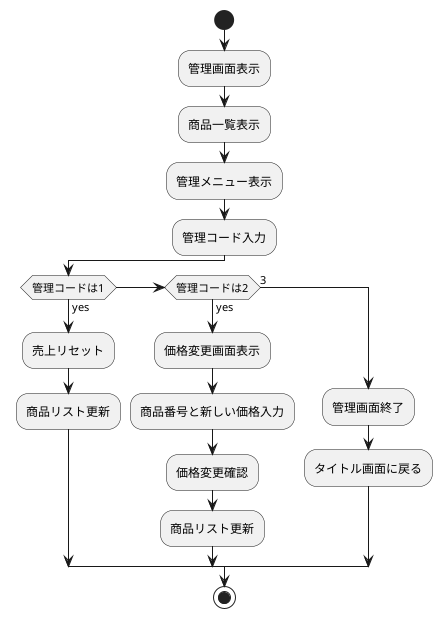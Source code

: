 @startuml
start
:管理画面表示;
:商品一覧表示;
:管理メニュー表示;
:管理コード入力;
if (管理コードは1) then (yes)
  :売上リセット;
  :商品リスト更新;
elseif (管理コードは2) then (yes)
  :価格変更画面表示;
  :商品番号と新しい価格入力;
  :価格変更確認;
  :商品リスト更新;
else (3)
  :管理画面終了;
  :タイトル画面に戻る;
endif
stop
@enduml